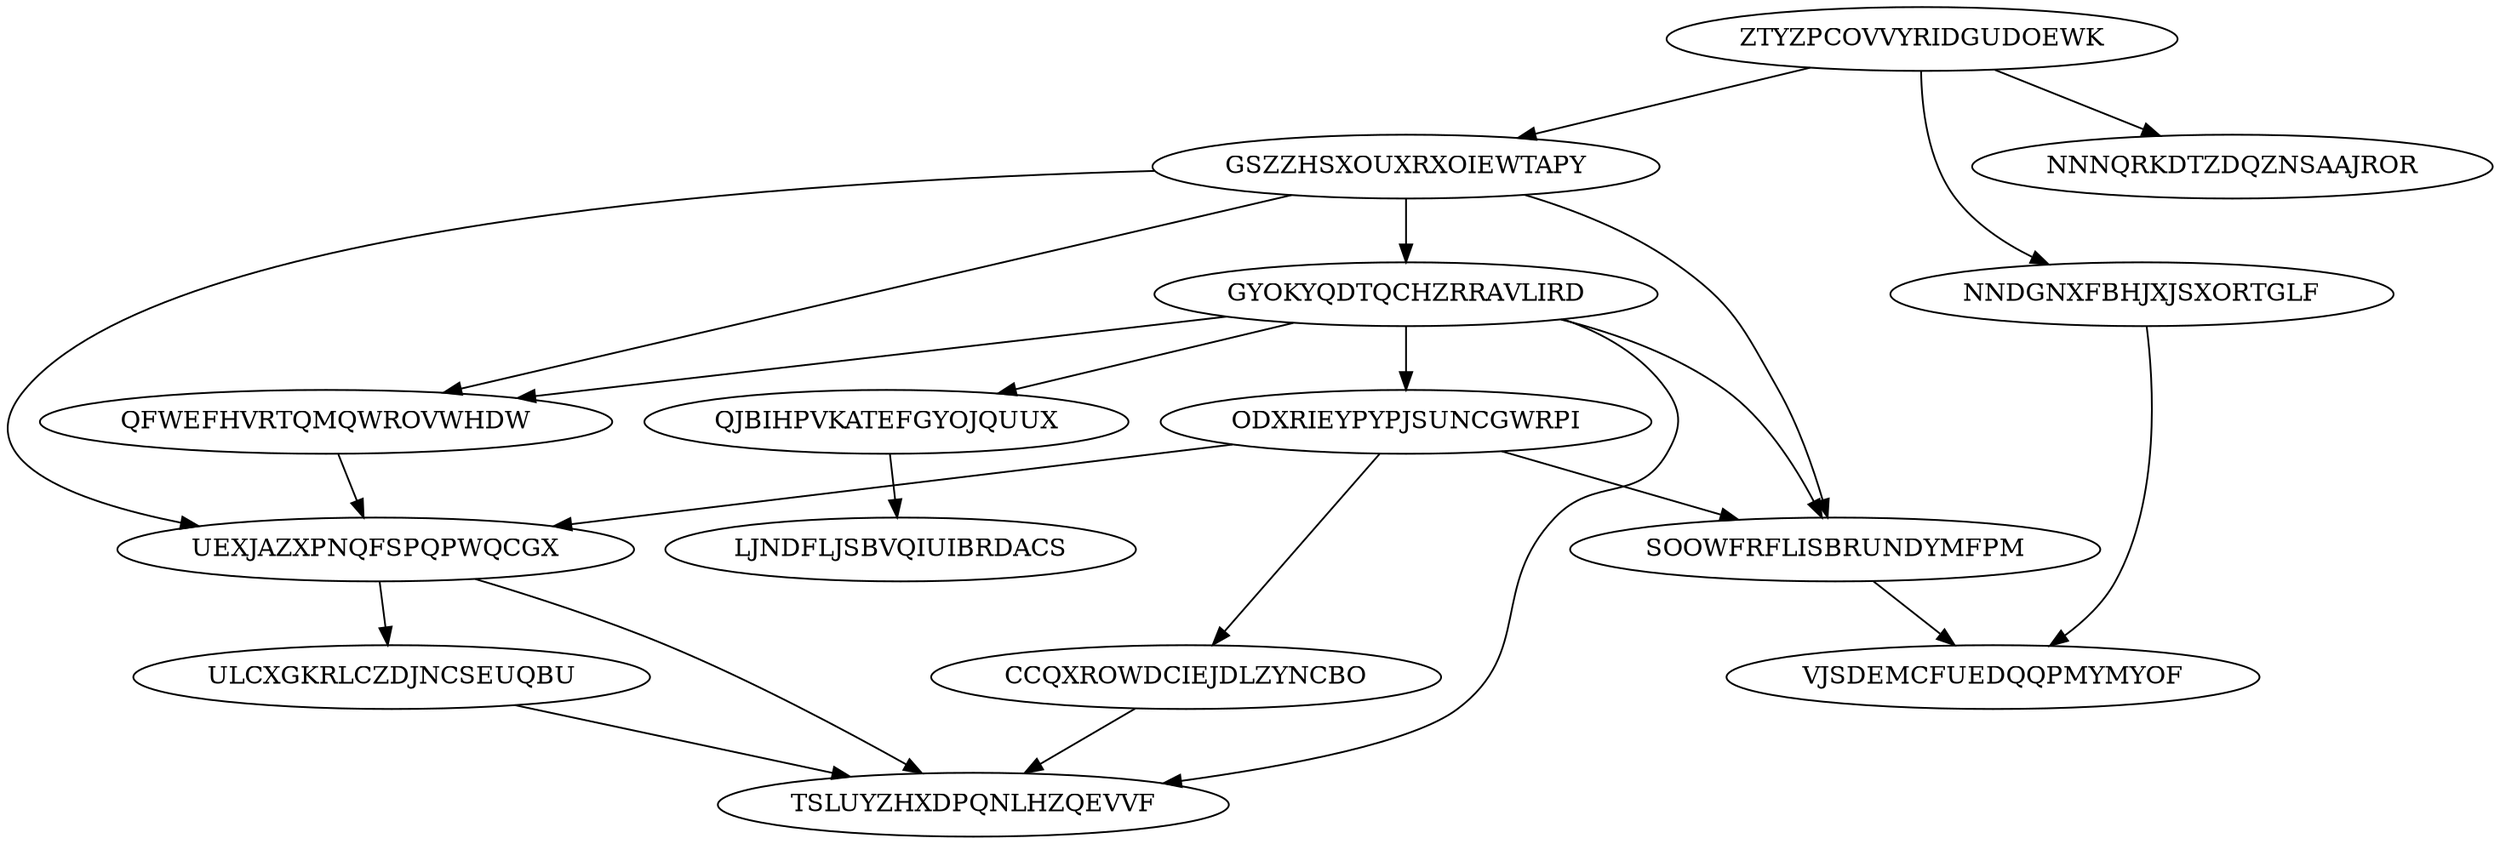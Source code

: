 digraph N15M23 {
	ZTYZPCOVVYRIDGUDOEWK	[Weight=13];
	GSZZHSXOUXRXOIEWTAPY	[Weight=10];
	GYOKYQDTQCHZRRAVLIRD	[Weight=17];
	ODXRIEYPYPJSUNCGWRPI	[Weight=14];
	NNDGNXFBHJXJSXORTGLF	[Weight=16];
	QJBIHPVKATEFGYOJQUUX	[Weight=13];
	CCQXROWDCIEJDLZYNCBO	[Weight=11];
	QFWEFHVRTQMQWROVWHDW	[Weight=17];
	UEXJAZXPNQFSPQPWQCGX	[Weight=16];
	SOOWFRFLISBRUNDYMFPM	[Weight=20];
	LJNDFLJSBVQIUIBRDACS	[Weight=14];
	ULCXGKRLCZDJNCSEUQBU	[Weight=14];
	TSLUYZHXDPQNLHZQEVVF	[Weight=10];
	VJSDEMCFUEDQQPMYMYOF	[Weight=10];
	NNNQRKDTZDQZNSAAJROR	[Weight=19];
	ODXRIEYPYPJSUNCGWRPI -> UEXJAZXPNQFSPQPWQCGX [Weight=20];
	ZTYZPCOVVYRIDGUDOEWK -> GSZZHSXOUXRXOIEWTAPY [Weight=11];
	ODXRIEYPYPJSUNCGWRPI -> CCQXROWDCIEJDLZYNCBO [Weight=17];
	GYOKYQDTQCHZRRAVLIRD -> ODXRIEYPYPJSUNCGWRPI [Weight=11];
	CCQXROWDCIEJDLZYNCBO -> TSLUYZHXDPQNLHZQEVVF [Weight=15];
	GSZZHSXOUXRXOIEWTAPY -> UEXJAZXPNQFSPQPWQCGX [Weight=13];
	ZTYZPCOVVYRIDGUDOEWK -> NNNQRKDTZDQZNSAAJROR [Weight=19];
	GYOKYQDTQCHZRRAVLIRD -> SOOWFRFLISBRUNDYMFPM [Weight=14];
	GSZZHSXOUXRXOIEWTAPY -> QFWEFHVRTQMQWROVWHDW [Weight=18];
	QFWEFHVRTQMQWROVWHDW -> UEXJAZXPNQFSPQPWQCGX [Weight=20];
	UEXJAZXPNQFSPQPWQCGX -> ULCXGKRLCZDJNCSEUQBU [Weight=12];
	ZTYZPCOVVYRIDGUDOEWK -> NNDGNXFBHJXJSXORTGLF [Weight=19];
	GYOKYQDTQCHZRRAVLIRD -> TSLUYZHXDPQNLHZQEVVF [Weight=19];
	GSZZHSXOUXRXOIEWTAPY -> SOOWFRFLISBRUNDYMFPM [Weight=11];
	QJBIHPVKATEFGYOJQUUX -> LJNDFLJSBVQIUIBRDACS [Weight=11];
	GYOKYQDTQCHZRRAVLIRD -> QFWEFHVRTQMQWROVWHDW [Weight=10];
	SOOWFRFLISBRUNDYMFPM -> VJSDEMCFUEDQQPMYMYOF [Weight=18];
	ULCXGKRLCZDJNCSEUQBU -> TSLUYZHXDPQNLHZQEVVF [Weight=14];
	UEXJAZXPNQFSPQPWQCGX -> TSLUYZHXDPQNLHZQEVVF [Weight=16];
	NNDGNXFBHJXJSXORTGLF -> VJSDEMCFUEDQQPMYMYOF [Weight=14];
	GYOKYQDTQCHZRRAVLIRD -> QJBIHPVKATEFGYOJQUUX [Weight=19];
	ODXRIEYPYPJSUNCGWRPI -> SOOWFRFLISBRUNDYMFPM [Weight=19];
	GSZZHSXOUXRXOIEWTAPY -> GYOKYQDTQCHZRRAVLIRD [Weight=19];
}
